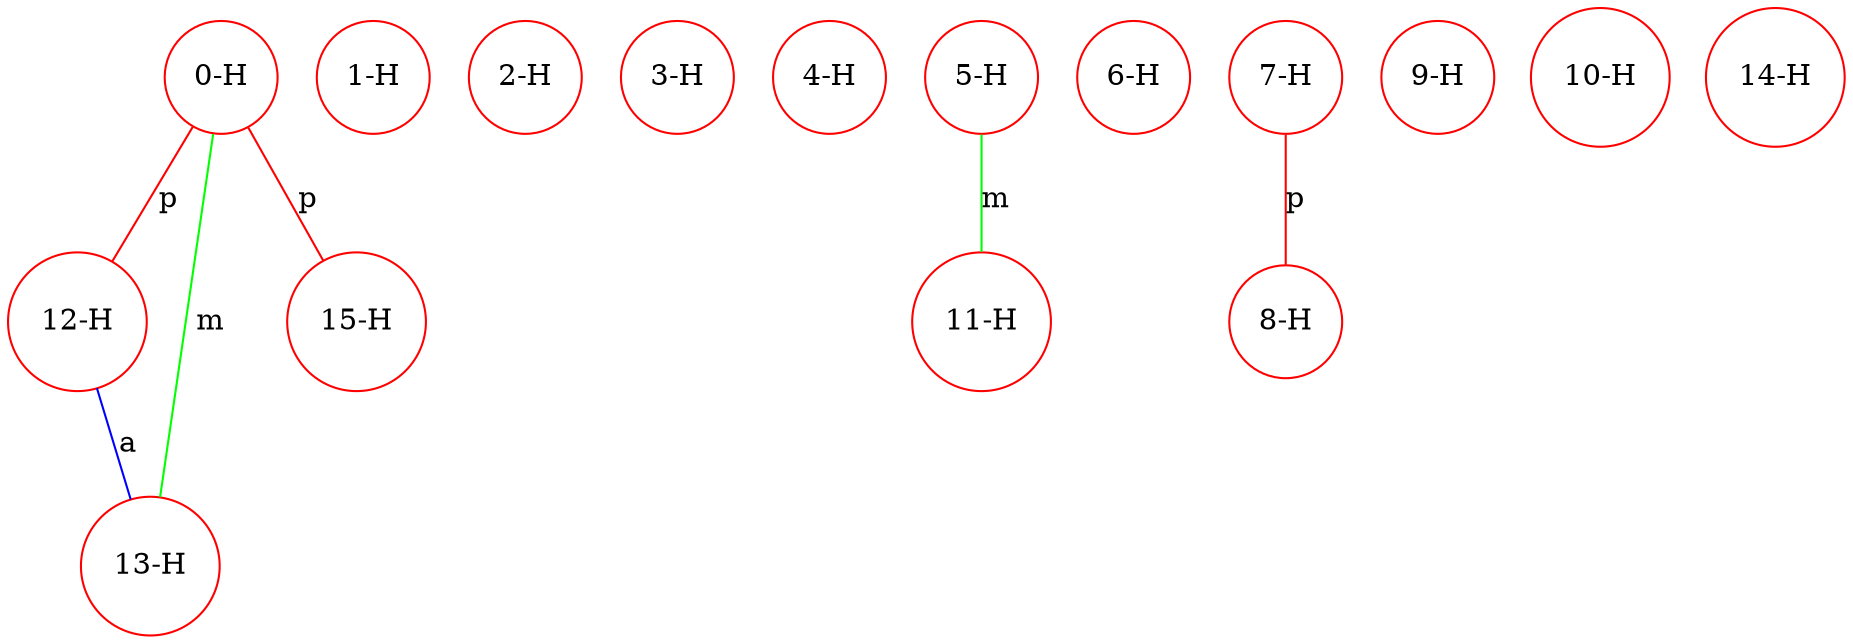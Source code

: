 graph ProteinGraph {
    0 [label="0-H" shape=circle color=red];
    1 [label="1-H" shape=circle color=red];
    2 [label="2-H" shape=circle color=red];
    3 [label="3-H" shape=circle color=red];
    4 [label="4-H" shape=circle color=red];
    5 [label="5-H" shape=circle color=red];
    6 [label="6-H" shape=circle color=red];
    7 [label="7-H" shape=circle color=red];
    8 [label="8-H" shape=circle color=red];
    9 [label="9-H" shape=circle color=red];
    10 [label="10-H" shape=circle color=red];
    11 [label="11-H" shape=circle color=red];
    12 [label="12-H" shape=circle color=red];
    13 [label="13-H" shape=circle color=red];
    14 [label="14-H" shape=circle color=red];
    15 [label="15-H" shape=circle color=red];
    0 -- 12 [label="p" color=red];
    0 -- 13 [label="m" color=green];
    0 -- 15 [label="p" color=red];
    5 -- 11 [label="m" color=green];
    7 -- 8 [label="p" color=red];
    12 -- 13 [label="a" color=blue];
}
